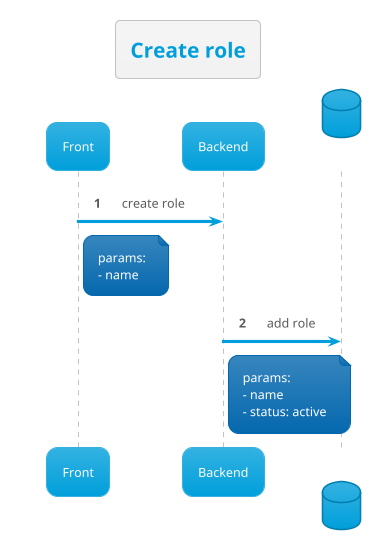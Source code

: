 @startuml
!theme bluegray

title Create role
autonumber

participant "Front" as F
participant "Backend" as B
database "DB" as DB

F -> B: create role
    note right F
        params:
        - name
    end note

B -> DB: add role
    note right B
        params:
        - name
        - status: active
    end note

@enduml
